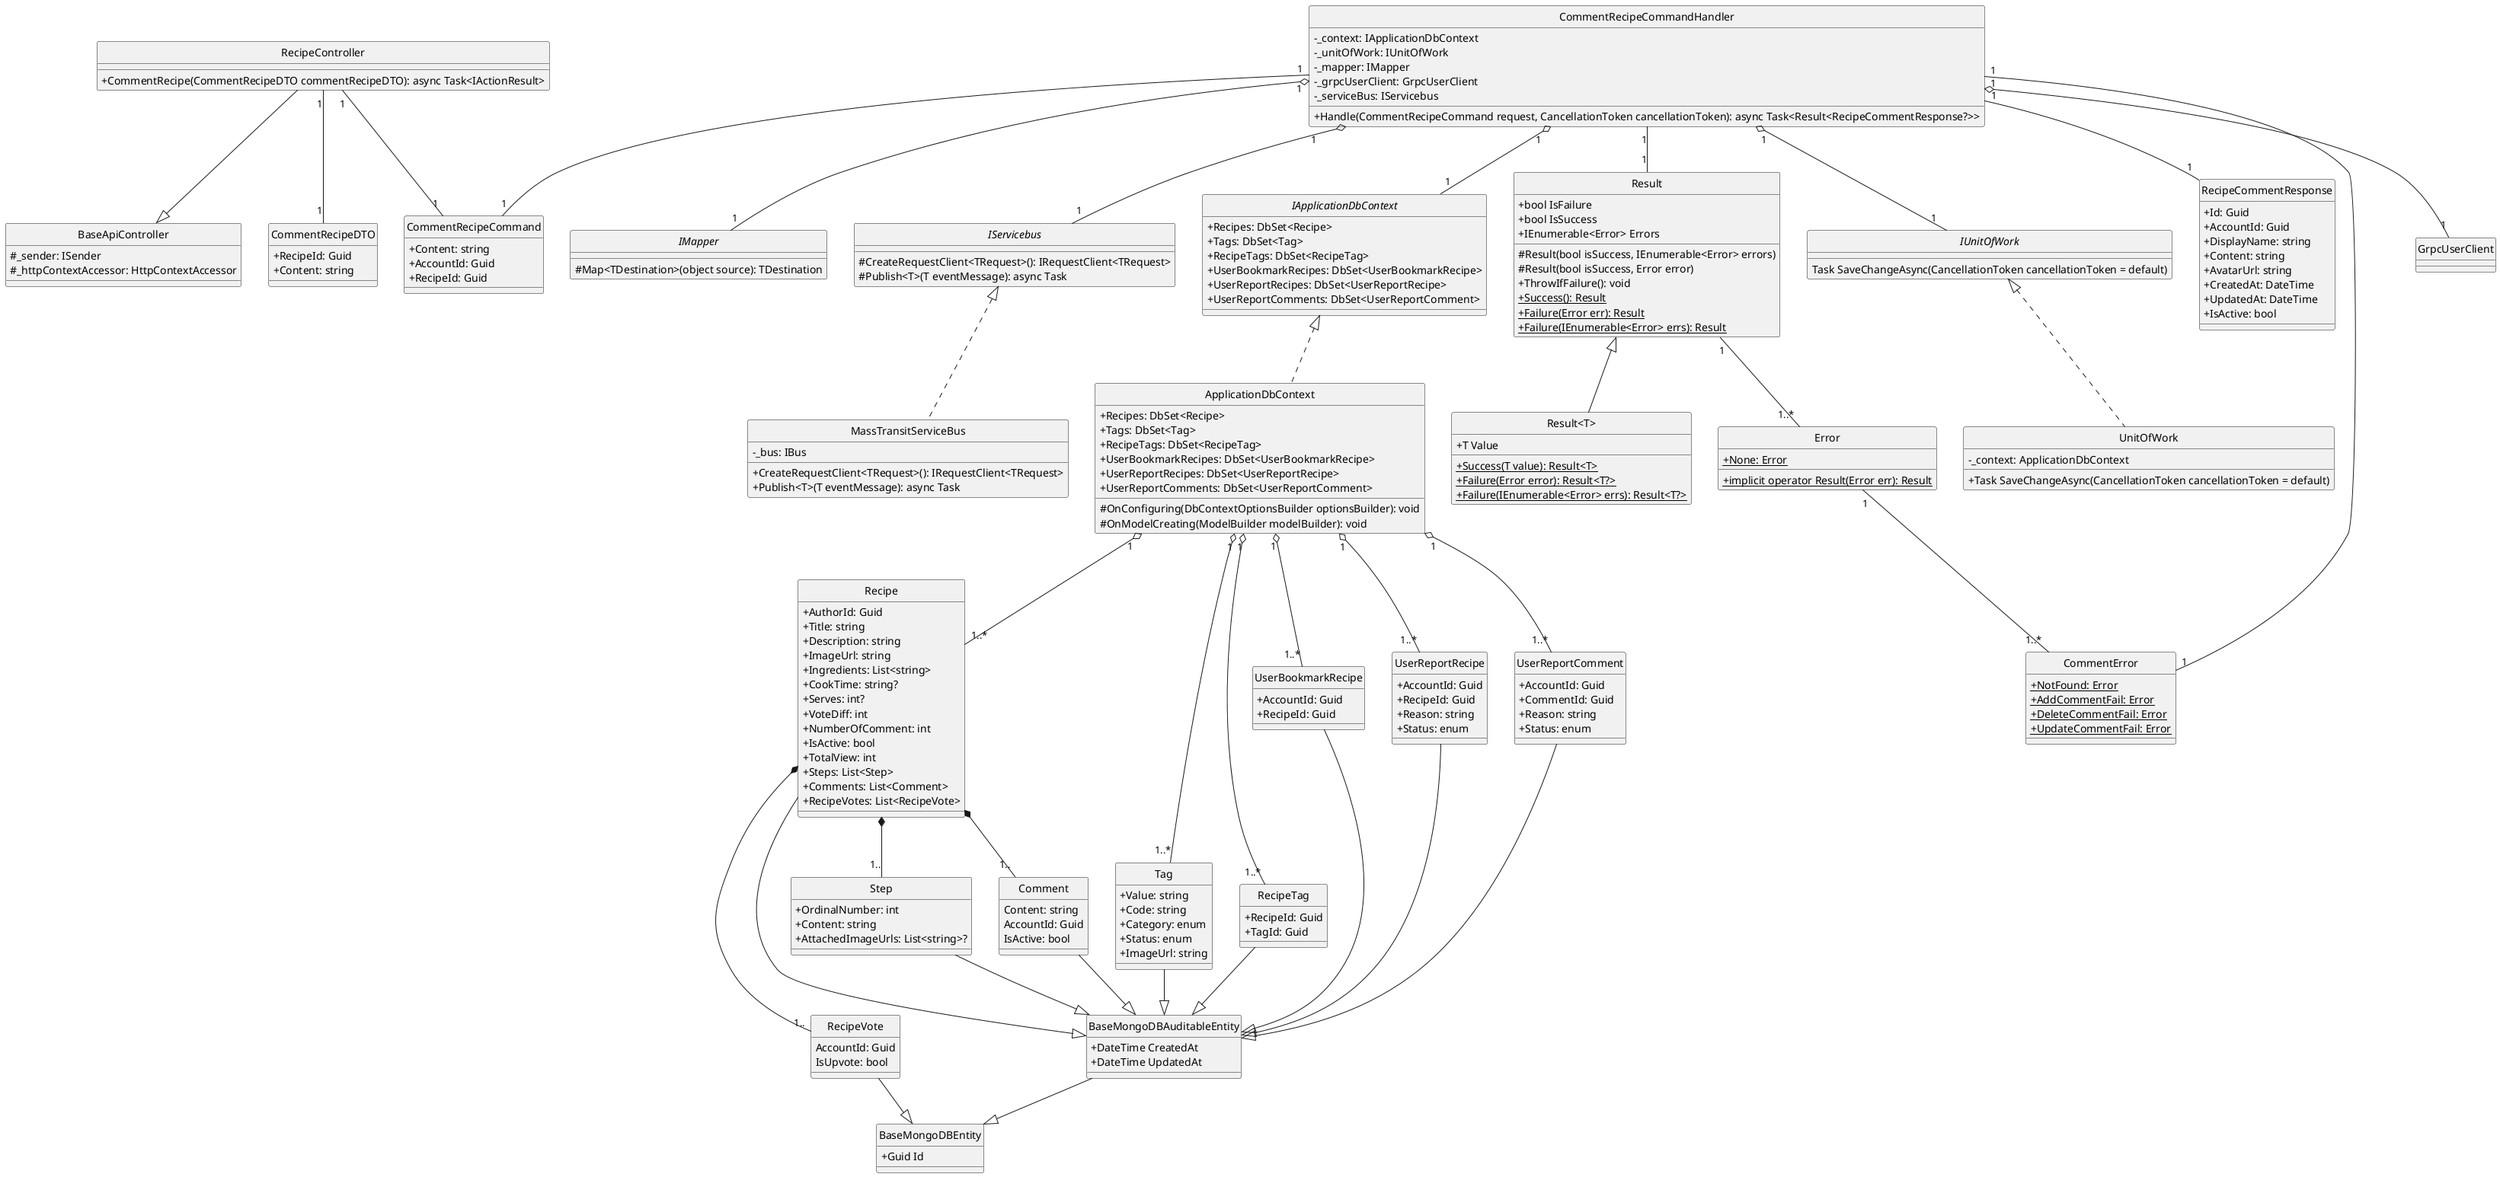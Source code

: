 @startuml ClassDiagram
skinparam classAttributeIconSize 0

hide circle

class BaseApiController {
    #_sender: ISender
    #_httpContextAccessor: HttpContextAccessor
}

class RecipeController {
    +CommentRecipe(CommentRecipeDTO commentRecipeDTO): async Task<IActionResult>
}

class CommentRecipeCommand {
    +Content: string
    +AccountId: Guid
    +RecipeId: Guid
}

class CommentRecipeCommandHandler {
    -_context: IApplicationDbContext
    -_unitOfWork: IUnitOfWork
    -_mapper: IMapper
    -_grpcUserClient: GrpcUserClient
    -_serviceBus: IServicebus
    +Handle(CommentRecipeCommand request, CancellationToken cancellationToken): async Task<Result<RecipeCommentResponse?>> 
}

interface IMapper{
    #Map<TDestination>(object source): TDestination
}

interface IServicebus{
    #CreateRequestClient<TRequest>(): IRequestClient<TRequest>
    #Publish<T>(T eventMessage): async Task
}

class MassTransitServiceBus{
    -_bus: IBus 
    +CreateRequestClient<TRequest>(): IRequestClient<TRequest>
    +Publish<T>(T eventMessage): async Task
}

interface IApplicationDbContext {
    +Recipes: DbSet<Recipe>
    +Tags: DbSet<Tag>
    +RecipeTags: DbSet<RecipeTag>
    +UserBookmarkRecipes: DbSet<UserBookmarkRecipe>
    +UserReportRecipes: DbSet<UserReportRecipe>
    +UserReportComments: DbSet<UserReportComment>
}

class ApplicationDbContext {
    +Recipes: DbSet<Recipe>
    +Tags: DbSet<Tag>
    +RecipeTags: DbSet<RecipeTag>
    +UserBookmarkRecipes: DbSet<UserBookmarkRecipe>
    +UserReportRecipes: DbSet<UserReportRecipe>
    +UserReportComments: DbSet<UserReportComment>
    #OnConfiguring(DbContextOptionsBuilder optionsBuilder): void
    #OnModelCreating(ModelBuilder modelBuilder): void
}

class Result {
    +bool IsFailure
    +bool IsSuccess
    +IEnumerable<Error> Errors
    #Result(bool isSuccess, IEnumerable<Error> errors)
    #Result(bool isSuccess, Error error)
    +ThrowIfFailure(): void
    {static} +Success(): Result
    {static} +Failure(Error err): Result
    {static} +Failure(IEnumerable<Error> errs): Result
}

class "Result<T>" {
    +T Value
    {static} +Success(T value): Result<T>
    {static} +Failure(Error error): Result<T?>
    {static} +Failure(IEnumerable<Error> errs): Result<T?>
}

class Error {
    {static} +None: Error
    {static} +implicit operator Result(Error err): Result
}

class CommentRecipeDTO{
    +RecipeId: Guid
    +Content: string
}

interface IUnitOfWork {
    Task SaveChangeAsync(CancellationToken cancellationToken = default)
}

class UnitOfWork {
    -_context: ApplicationDbContext
    +Task SaveChangeAsync(CancellationToken cancellationToken = default)
}

class RecipeCommentResponse{
    +Id: Guid
    +AccountId: Guid
    +DisplayName: string
    +Content: string
    +AvatarUrl: string
    +CreatedAt: DateTime
    +UpdatedAt: DateTime
    +IsActive: bool
}

class CommentError {
    {static} +NotFound: Error
    {static} +AddCommentFail: Error
    {static} +DeleteCommentFail: Error
    {static} +UpdateCommentFail: Error
}

class BaseMongoDBEntity {
    +Guid Id
}

class BaseMongoDBAuditableEntity{
    +DateTime CreatedAt
    +DateTime UpdatedAt
}

class Recipe {
    +AuthorId: Guid
    +Title: string
    +Description: string
    +ImageUrl: string
    +Ingredients: List<string>
    +CookTime: string?
    +Serves: int?
    +VoteDiff: int
    +NumberOfComment: int
    +IsActive: bool
    +TotalView: int
    +Steps: List<Step>
    +Comments: List<Comment>
    +RecipeVotes: List<RecipeVote>
}

class Step{
    +OrdinalNumber: int
    +Content: string
    +AttachedImageUrls: List<string>?
}

class Comment{
    Content: string
    AccountId: Guid
    IsActive: bool
}

class RecipeVote{
    AccountId: Guid
    IsUpvote: bool
}

class Tag{
    +Value: string
    +Code: string
    +Category: enum
    +Status: enum
    +ImageUrl: string
}

class RecipeTag{
    +RecipeId: Guid
    +TagId: Guid
}

class UserBookmarkRecipe{
    +AccountId: Guid
    +RecipeId: Guid
}

class UserReportRecipe{
    +AccountId: Guid
    +RecipeId: Guid
    +Reason: string
    +Status: enum
}

class UserReportComment{
    +AccountId: Guid
    +CommentId: Guid
    +Reason: string
    +Status: enum
}

RecipeController --|> BaseApiController
RecipeController "1"--"1" CommentRecipeDTO
RecipeController "1"--"1" CommentRecipeCommand

CommentRecipeCommandHandler "1"--"1" CommentRecipeCommand
CommentRecipeCommandHandler "1"--"1" Result
CommentRecipeCommandHandler "1"--"1" RecipeCommentResponse
CommentRecipeCommandHandler "1" o-- "1" IUnitOfWork
CommentRecipeCommandHandler "1" o-- "1" IApplicationDbContext
CommentRecipeCommandHandler "1" o-- "1" IMapper
CommentRecipeCommandHandler "1" o-- "1" GrpcUserClient
CommentRecipeCommandHandler "1" o-- "1" IServicebus
CommentRecipeCommandHandler "1"--"1" CommentError

IUnitOfWork <|.. UnitOfWork
IApplicationDbContext <|.. ApplicationDbContext
IServicebus <|.. MassTransitServiceBus

Result "1" --"1..*" Error
Result <|-- "Result<T>"
Error "1" --"1..*" CommentError

ApplicationDbContext "1" o--"1..*" Recipe
ApplicationDbContext "1" o--"1..*" Tag
ApplicationDbContext "1" o--"1..*" RecipeTag
ApplicationDbContext "1" o--"1..*" UserBookmarkRecipe
ApplicationDbContext "1" o--"1..*" UserReportComment
ApplicationDbContext "1" o--"1..*" UserReportRecipe

Recipe --|> BaseMongoDBAuditableEntity
Step --|> BaseMongoDBAuditableEntity
Comment --|> BaseMongoDBAuditableEntity
RecipeVote --|> BaseMongoDBEntity
Tag --|> BaseMongoDBAuditableEntity
RecipeTag --|> BaseMongoDBAuditableEntity
UserBookmarkRecipe --|> BaseMongoDBAuditableEntity
UserReportRecipe --|> BaseMongoDBAuditableEntity
UserReportComment --|> BaseMongoDBAuditableEntity



Recipe *--"1.." Step
Recipe *--"1.." Comment
Recipe *--"1.." RecipeVote

BaseMongoDBAuditableEntity --|> BaseMongoDBEntity
@enduml
